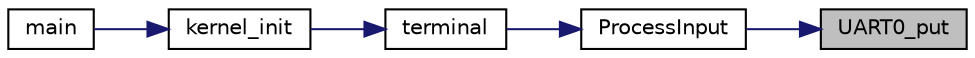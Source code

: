 digraph "UART0_put"
{
 // LATEX_PDF_SIZE
  edge [fontname="Helvetica",fontsize="10",labelfontname="Helvetica",labelfontsize="10"];
  node [fontname="Helvetica",fontsize="10",shape=record];
  rankdir="RL";
  Node1 [label="UART0_put",height=0.2,width=0.4,color="black", fillcolor="grey75", style="filled", fontcolor="black",tooltip="Sends byte stream to UART 0."];
  Node1 -> Node2 [dir="back",color="midnightblue",fontsize="10",style="solid"];
  Node2 [label="ProcessInput",height=0.2,width=0.4,color="black", fillcolor="white", style="filled",URL="$k__terminal_8h.html#a64ca3a424dd85aa6cbdd6600f59a3780",tooltip="Processes an input character sent from UART."];
  Node2 -> Node3 [dir="back",color="midnightblue",fontsize="10",style="solid"];
  Node3 [label="terminal",height=0.2,width=0.4,color="black", fillcolor="white", style="filled",URL="$k__terminal_8h.html#aadb0857d6d4bedf44cea1a4d10b01947",tooltip="Terminal process."];
  Node3 -> Node4 [dir="back",color="midnightblue",fontsize="10",style="solid"];
  Node4 [label="kernel_init",height=0.2,width=0.4,color="black", fillcolor="white", style="filled",URL="$k__handlers_8h.html#a3f19ffb1e6c83b6c0203fd69c0534437",tooltip="Initializes kernel data structures, drivers, and critical processes."];
  Node4 -> Node5 [dir="back",color="midnightblue",fontsize="10",style="solid"];
  Node5 [label="main",height=0.2,width=0.4,color="black", fillcolor="white", style="filled",URL="$main_8c.html#a840291bc02cba5474a4cb46a9b9566fe",tooltip="main.c"];
}
